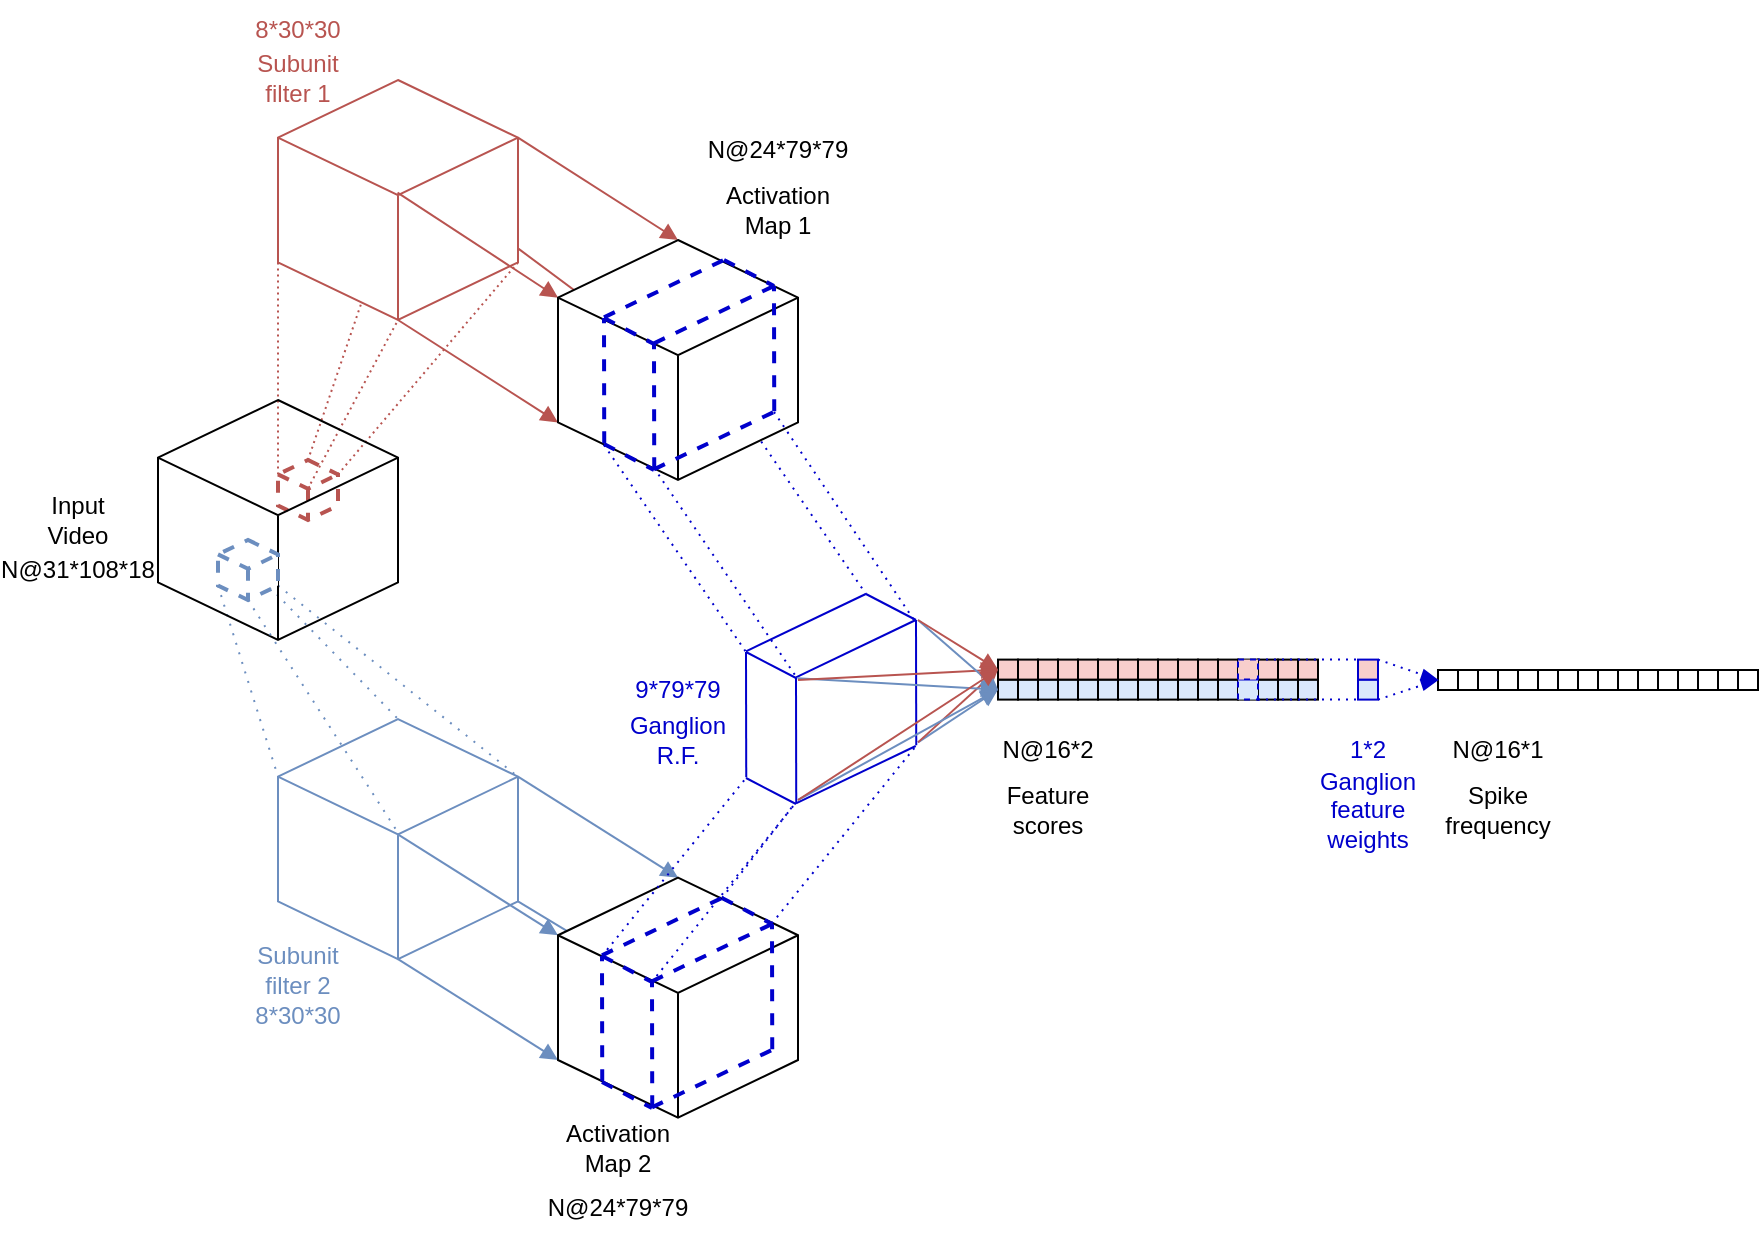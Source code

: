 <mxfile version="21.7.2" type="device">
  <diagram name="Page-1" id="P9_h08XneMgwSpBfJz6g">
    <mxGraphModel dx="1364" dy="749" grid="1" gridSize="10" guides="1" tooltips="1" connect="1" arrows="1" fold="1" page="1" pageScale="2" pageWidth="827" pageHeight="1169" math="0" shadow="0">
      <root>
        <mxCell id="0" />
        <mxCell id="1" parent="0" />
        <mxCell id="sGS4nasx2kBWRTP7ISPX-216" value="" style="endArrow=none;dashed=1;html=1;dashPattern=1 3;strokeWidth=1;rounded=0;endSize=7;strokeColor=#0000CC;" edge="1" parent="1">
          <mxGeometry width="50" height="50" relative="1" as="geometry">
            <mxPoint x="788" y="451" as="sourcePoint" />
            <mxPoint x="854" y="547" as="targetPoint" />
          </mxGeometry>
        </mxCell>
        <mxCell id="sGS4nasx2kBWRTP7ISPX-44" style="rounded=0;orthogonalLoop=1;jettySize=auto;html=1;entryX=0;entryY=0;entryDx=0;entryDy=28.809;entryPerimeter=0;endArrow=none;endFill=0;dashed=1;dashPattern=1 4;fillColor=#dae8fc;strokeColor=#6c8ebf;exitX=0;exitY=0;exitDx=0;exitDy=22.798;exitPerimeter=0;" edge="1" parent="1" source="llZTtqRXWTdCPuyKn7po-6" target="llZTtqRXWTdCPuyKn7po-7">
          <mxGeometry relative="1" as="geometry">
            <mxPoint x="510" y="620" as="sourcePoint" />
          </mxGeometry>
        </mxCell>
        <mxCell id="sGS4nasx2kBWRTP7ISPX-45" style="rounded=0;orthogonalLoop=1;jettySize=auto;html=1;entryX=0;entryY=0;entryDx=120;entryDy=28.809;entryPerimeter=0;exitX=0;exitY=0;exitDx=30.0;exitDy=22.798;exitPerimeter=0;endArrow=none;endFill=0;dashed=1;dashPattern=1 4;fillColor=#dae8fc;strokeColor=#6c8ebf;" edge="1" parent="1" source="llZTtqRXWTdCPuyKn7po-6" target="llZTtqRXWTdCPuyKn7po-7">
          <mxGeometry relative="1" as="geometry">
            <mxPoint x="555" y="540" as="sourcePoint" />
            <mxPoint x="680" y="606" as="targetPoint" />
          </mxGeometry>
        </mxCell>
        <mxCell id="sGS4nasx2kBWRTP7ISPX-46" style="rounded=0;orthogonalLoop=1;jettySize=auto;html=1;entryX=0.5;entryY=0;entryDx=0;entryDy=0;entryPerimeter=0;exitX=0.516;exitY=0.431;exitDx=0;exitDy=0;exitPerimeter=0;endArrow=none;endFill=0;dashed=1;dashPattern=1 4;fillColor=#dae8fc;strokeColor=#6c8ebf;" edge="1" parent="1" source="llZTtqRXWTdCPuyKn7po-6" target="llZTtqRXWTdCPuyKn7po-7">
          <mxGeometry relative="1" as="geometry">
            <mxPoint x="550" y="540" as="sourcePoint" />
            <mxPoint x="630" y="580" as="targetPoint" />
          </mxGeometry>
        </mxCell>
        <mxCell id="sGS4nasx2kBWRTP7ISPX-39" style="rounded=0;orthogonalLoop=1;jettySize=auto;html=1;entryX=0.501;entryY=0.477;entryDx=0;entryDy=0;entryPerimeter=0;exitX=0.5;exitY=0;exitDx=0;exitDy=0;exitPerimeter=0;strokeColor=#b85450;shadow=0;endArrow=none;endFill=0;strokeWidth=1;fillColor=#f8cecc;dashed=1;dashPattern=1 2;" edge="1" parent="1" source="llZTtqRXWTdCPuyKn7po-4" target="llZTtqRXWTdCPuyKn7po-5">
          <mxGeometry relative="1" as="geometry" />
        </mxCell>
        <mxCell id="llZTtqRXWTdCPuyKn7po-4" value="" style="html=1;whiteSpace=wrap;shape=isoCube2;backgroundOutline=1;isoAngle=15;fillColor=none;strokeColor=#b85450;dashed=1;strokeWidth=2;" parent="1" vertex="1">
          <mxGeometry x="560" y="480" width="30" height="30" as="geometry" />
        </mxCell>
        <mxCell id="sGS4nasx2kBWRTP7ISPX-41" style="rounded=0;orthogonalLoop=1;jettySize=auto;html=1;entryX=0;entryY=0;entryDx=120;entryDy=91.191;entryPerimeter=0;exitX=0;exitY=0;exitDx=30;exitDy=7.202;exitPerimeter=0;strokeColor=#b85450;shadow=0;endArrow=none;endFill=0;strokeWidth=1;fillColor=#f8cecc;dashed=1;dashPattern=1 2;" edge="1" parent="1" source="llZTtqRXWTdCPuyKn7po-4" target="llZTtqRXWTdCPuyKn7po-5">
          <mxGeometry relative="1" as="geometry">
            <mxPoint x="650" y="490" as="sourcePoint" />
            <mxPoint x="830" y="417" as="targetPoint" />
          </mxGeometry>
        </mxCell>
        <mxCell id="sGS4nasx2kBWRTP7ISPX-42" style="rounded=0;orthogonalLoop=1;jettySize=auto;html=1;strokeColor=#b85450;shadow=0;endArrow=none;endFill=0;strokeWidth=1;fillColor=#f8cecc;dashed=1;dashPattern=1 2;entryX=0;entryY=0;entryDx=0;entryDy=91.191;entryPerimeter=0;exitX=0;exitY=0;exitDx=0;exitDy=7.202;exitPerimeter=0;" edge="1" parent="1" source="llZTtqRXWTdCPuyKn7po-4" target="llZTtqRXWTdCPuyKn7po-5">
          <mxGeometry relative="1" as="geometry">
            <mxPoint x="635" y="510" as="sourcePoint" />
            <mxPoint x="640" y="360" as="targetPoint" />
          </mxGeometry>
        </mxCell>
        <mxCell id="sGS4nasx2kBWRTP7ISPX-43" style="rounded=0;orthogonalLoop=1;jettySize=auto;html=1;entryX=0.5;entryY=1;entryDx=0;entryDy=0;entryPerimeter=0;strokeColor=#b85450;shadow=0;endArrow=none;endFill=0;exitX=0.497;exitY=0.479;exitDx=0;exitDy=0;exitPerimeter=0;strokeWidth=1;fillColor=#f8cecc;dashed=1;dashPattern=1 2;" edge="1" parent="1" source="llZTtqRXWTdCPuyKn7po-4" target="llZTtqRXWTdCPuyKn7po-5">
          <mxGeometry relative="1" as="geometry">
            <mxPoint x="645" y="500" as="sourcePoint" />
            <mxPoint x="790" y="480" as="targetPoint" />
          </mxGeometry>
        </mxCell>
        <mxCell id="llZTtqRXWTdCPuyKn7po-5" value="" style="html=1;whiteSpace=wrap;shape=isoCube2;backgroundOutline=1;isoAngle=15;fillColor=default;strokeColor=#B85450;" parent="1" vertex="1">
          <mxGeometry x="560" y="290" width="120" height="120" as="geometry" />
        </mxCell>
        <mxCell id="llZTtqRXWTdCPuyKn7po-7" value="" style="html=1;whiteSpace=wrap;shape=isoCube2;backgroundOutline=1;isoAngle=15;fillColor=default;strokeColor=#6C8EBF;" parent="1" vertex="1">
          <mxGeometry x="560" y="609.52" width="120" height="120" as="geometry" />
        </mxCell>
        <mxCell id="sGS4nasx2kBWRTP7ISPX-48" style="rounded=0;orthogonalLoop=1;jettySize=auto;html=1;entryX=0;entryY=0;entryDx=0;entryDy=91.191;entryPerimeter=0;exitX=0.5;exitY=1;exitDx=0;exitDy=0;exitPerimeter=0;strokeColor=#b85450;shadow=0;endArrow=block;endFill=1;strokeWidth=1;fillColor=#f8cecc;" edge="1" parent="1" source="llZTtqRXWTdCPuyKn7po-5" target="llZTtqRXWTdCPuyKn7po-8">
          <mxGeometry relative="1" as="geometry">
            <mxPoint x="660" y="493" as="sourcePoint" />
            <mxPoint x="791" y="411" as="targetPoint" />
          </mxGeometry>
        </mxCell>
        <mxCell id="sGS4nasx2kBWRTP7ISPX-49" style="rounded=0;orthogonalLoop=1;jettySize=auto;html=1;entryX=0.499;entryY=0.53;entryDx=0;entryDy=0;entryPerimeter=0;exitX=0;exitY=0;exitDx=120;exitDy=91.191;exitPerimeter=0;strokeColor=#b85450;shadow=0;endArrow=block;endFill=1;strokeWidth=1;fillColor=#f8cecc;" edge="1" parent="1" target="llZTtqRXWTdCPuyKn7po-8">
          <mxGeometry relative="1" as="geometry">
            <mxPoint x="680.0" y="374.191" as="sourcePoint" />
            <mxPoint x="860" y="479" as="targetPoint" />
          </mxGeometry>
        </mxCell>
        <mxCell id="sGS4nasx2kBWRTP7ISPX-50" style="rounded=0;orthogonalLoop=1;jettySize=auto;html=1;entryX=0;entryY=0;entryDx=0;entryDy=28.809;entryPerimeter=0;exitX=0.498;exitY=0.469;exitDx=0;exitDy=0;exitPerimeter=0;strokeColor=#b85450;shadow=0;endArrow=block;endFill=1;strokeWidth=1;fillColor=#f8cecc;" edge="1" parent="1" source="llZTtqRXWTdCPuyKn7po-5" target="llZTtqRXWTdCPuyKn7po-8">
          <mxGeometry relative="1" as="geometry">
            <mxPoint x="790" y="450" as="sourcePoint" />
            <mxPoint x="860" y="486" as="targetPoint" />
          </mxGeometry>
        </mxCell>
        <mxCell id="sGS4nasx2kBWRTP7ISPX-51" style="rounded=0;orthogonalLoop=1;jettySize=auto;html=1;entryX=0.5;entryY=0;entryDx=0;entryDy=0;entryPerimeter=0;exitX=0;exitY=0;exitDx=120;exitDy=28.809;exitPerimeter=0;strokeColor=#b85450;shadow=0;endArrow=block;endFill=1;strokeWidth=1;fillColor=#f8cecc;" edge="1" parent="1" source="llZTtqRXWTdCPuyKn7po-5" target="llZTtqRXWTdCPuyKn7po-8">
          <mxGeometry relative="1" as="geometry">
            <mxPoint x="790" y="397" as="sourcePoint" />
            <mxPoint x="860" y="434" as="targetPoint" />
          </mxGeometry>
        </mxCell>
        <mxCell id="sGS4nasx2kBWRTP7ISPX-52" style="rounded=0;orthogonalLoop=1;jettySize=auto;html=1;entryX=0;entryY=0;entryDx=0;entryDy=91.191;entryPerimeter=0;exitX=0.5;exitY=1;exitDx=0;exitDy=0;exitPerimeter=0;strokeColor=#6c8ebf;shadow=0;endArrow=block;endFill=1;strokeWidth=1;fillColor=#dae8fc;" edge="1" parent="1" source="llZTtqRXWTdCPuyKn7po-7" target="llZTtqRXWTdCPuyKn7po-9">
          <mxGeometry relative="1" as="geometry">
            <mxPoint x="780" y="626" as="sourcePoint" />
            <mxPoint x="850" y="662" as="targetPoint" />
          </mxGeometry>
        </mxCell>
        <mxCell id="sGS4nasx2kBWRTP7ISPX-53" style="rounded=0;orthogonalLoop=1;jettySize=auto;html=1;exitX=0;exitY=0;exitDx=120;exitDy=91.191;exitPerimeter=0;strokeColor=#6c8ebf;shadow=0;endArrow=block;endFill=1;strokeWidth=1;fillColor=#dae8fc;entryX=0.513;entryY=0.51;entryDx=0;entryDy=0;entryPerimeter=0;" edge="1" parent="1" source="llZTtqRXWTdCPuyKn7po-7" target="llZTtqRXWTdCPuyKn7po-9">
          <mxGeometry relative="1" as="geometry">
            <mxPoint x="830" y="602" as="sourcePoint" />
            <mxPoint x="900" y="650" as="targetPoint" />
          </mxGeometry>
        </mxCell>
        <mxCell id="sGS4nasx2kBWRTP7ISPX-54" style="rounded=0;orthogonalLoop=1;jettySize=auto;html=1;entryX=0;entryY=0;entryDx=0;entryDy=28.809;entryPerimeter=0;exitX=0.503;exitY=0.483;exitDx=0;exitDy=0;exitPerimeter=0;strokeColor=#6c8ebf;shadow=0;endArrow=block;endFill=1;strokeWidth=1;fillColor=#dae8fc;" edge="1" parent="1" source="llZTtqRXWTdCPuyKn7po-7" target="llZTtqRXWTdCPuyKn7po-9">
          <mxGeometry relative="1" as="geometry">
            <mxPoint x="780" y="573" as="sourcePoint" />
            <mxPoint x="850" y="610" as="targetPoint" />
          </mxGeometry>
        </mxCell>
        <mxCell id="sGS4nasx2kBWRTP7ISPX-55" style="rounded=0;orthogonalLoop=1;jettySize=auto;html=1;entryX=0.5;entryY=0;entryDx=0;entryDy=0;entryPerimeter=0;exitX=0;exitY=0;exitDx=120;exitDy=28.809;exitPerimeter=0;strokeColor=#6c8ebf;shadow=0;endArrow=block;endFill=1;strokeWidth=1;fillColor=#dae8fc;" edge="1" parent="1" source="llZTtqRXWTdCPuyKn7po-7" target="llZTtqRXWTdCPuyKn7po-9">
          <mxGeometry relative="1" as="geometry">
            <mxPoint x="830" y="550" as="sourcePoint" />
            <mxPoint x="900" y="586" as="targetPoint" />
          </mxGeometry>
        </mxCell>
        <mxCell id="llZTtqRXWTdCPuyKn7po-9" value="" style="html=1;whiteSpace=wrap;shape=isoCube2;backgroundOutline=1;isoAngle=15;fillColor=default;" parent="1" vertex="1">
          <mxGeometry x="700" y="688.81" width="120" height="120" as="geometry" />
        </mxCell>
        <mxCell id="sGS4nasx2kBWRTP7ISPX-79" value="" style="whiteSpace=wrap;html=1;aspect=fixed;fillColor=#dae8fc;strokeColor=#000000;" vertex="1" parent="1">
          <mxGeometry x="920" y="589.8" width="10" height="10" as="geometry" />
        </mxCell>
        <mxCell id="sGS4nasx2kBWRTP7ISPX-80" value="" style="whiteSpace=wrap;html=1;aspect=fixed;fillColor=#dae8fc;strokeColor=#000000;" vertex="1" parent="1">
          <mxGeometry x="930" y="589.8" width="10" height="10" as="geometry" />
        </mxCell>
        <mxCell id="sGS4nasx2kBWRTP7ISPX-81" value="" style="whiteSpace=wrap;html=1;aspect=fixed;fillColor=#dae8fc;strokeColor=#000000;" vertex="1" parent="1">
          <mxGeometry x="940" y="589.8" width="10" height="10" as="geometry" />
        </mxCell>
        <mxCell id="sGS4nasx2kBWRTP7ISPX-82" value="" style="whiteSpace=wrap;html=1;aspect=fixed;fillColor=#dae8fc;strokeColor=#000000;" vertex="1" parent="1">
          <mxGeometry x="950" y="589.8" width="10" height="10" as="geometry" />
        </mxCell>
        <mxCell id="sGS4nasx2kBWRTP7ISPX-83" value="" style="whiteSpace=wrap;html=1;aspect=fixed;fillColor=#dae8fc;strokeColor=#000000;" vertex="1" parent="1">
          <mxGeometry x="960" y="589.8" width="10" height="10" as="geometry" />
        </mxCell>
        <mxCell id="sGS4nasx2kBWRTP7ISPX-84" value="" style="whiteSpace=wrap;html=1;aspect=fixed;fillColor=#dae8fc;strokeColor=#000000;" vertex="1" parent="1">
          <mxGeometry x="970" y="589.8" width="10" height="10" as="geometry" />
        </mxCell>
        <mxCell id="sGS4nasx2kBWRTP7ISPX-85" value="" style="whiteSpace=wrap;html=1;aspect=fixed;fillColor=#dae8fc;strokeColor=#000000;" vertex="1" parent="1">
          <mxGeometry x="980" y="589.8" width="10" height="10" as="geometry" />
        </mxCell>
        <mxCell id="sGS4nasx2kBWRTP7ISPX-86" value="" style="whiteSpace=wrap;html=1;aspect=fixed;fillColor=#dae8fc;strokeColor=#000000;" vertex="1" parent="1">
          <mxGeometry x="990" y="589.8" width="10" height="10" as="geometry" />
        </mxCell>
        <mxCell id="sGS4nasx2kBWRTP7ISPX-87" value="" style="whiteSpace=wrap;html=1;aspect=fixed;fillColor=#dae8fc;strokeColor=#000000;" vertex="1" parent="1">
          <mxGeometry x="1000" y="589.8" width="10" height="10" as="geometry" />
        </mxCell>
        <mxCell id="sGS4nasx2kBWRTP7ISPX-88" value="" style="whiteSpace=wrap;html=1;aspect=fixed;fillColor=#dae8fc;strokeColor=#000000;" vertex="1" parent="1">
          <mxGeometry x="1010" y="589.8" width="10" height="10" as="geometry" />
        </mxCell>
        <mxCell id="sGS4nasx2kBWRTP7ISPX-89" value="" style="whiteSpace=wrap;html=1;aspect=fixed;fillColor=#dae8fc;strokeColor=#000000;" vertex="1" parent="1">
          <mxGeometry x="1020" y="589.8" width="10" height="10" as="geometry" />
        </mxCell>
        <mxCell id="sGS4nasx2kBWRTP7ISPX-90" value="" style="whiteSpace=wrap;html=1;aspect=fixed;fillColor=#dae8fc;strokeColor=#000000;" vertex="1" parent="1">
          <mxGeometry x="1030" y="589.8" width="10" height="10" as="geometry" />
        </mxCell>
        <mxCell id="sGS4nasx2kBWRTP7ISPX-91" value="" style="whiteSpace=wrap;html=1;aspect=fixed;fillColor=#dae8fc;strokeColor=#000000;" vertex="1" parent="1">
          <mxGeometry x="1040" y="589.8" width="10" height="10" as="geometry" />
        </mxCell>
        <mxCell id="sGS4nasx2kBWRTP7ISPX-92" value="" style="whiteSpace=wrap;html=1;aspect=fixed;fillColor=#dae8fc;strokeColor=#000000;" vertex="1" parent="1">
          <mxGeometry x="1050" y="589.8" width="10" height="10" as="geometry" />
        </mxCell>
        <mxCell id="sGS4nasx2kBWRTP7ISPX-93" value="" style="whiteSpace=wrap;html=1;aspect=fixed;fillColor=#dae8fc;strokeColor=#000000;" vertex="1" parent="1">
          <mxGeometry x="1060" y="589.8" width="10" height="10" as="geometry" />
        </mxCell>
        <mxCell id="sGS4nasx2kBWRTP7ISPX-94" value="" style="whiteSpace=wrap;html=1;aspect=fixed;fillColor=#dae8fc;strokeColor=#000000;" vertex="1" parent="1">
          <mxGeometry x="1070" y="589.8" width="10" height="10" as="geometry" />
        </mxCell>
        <mxCell id="sGS4nasx2kBWRTP7ISPX-95" value="" style="whiteSpace=wrap;html=1;aspect=fixed;fillColor=#f8cecc;strokeColor=#000000;" vertex="1" parent="1">
          <mxGeometry x="920" y="579.8" width="10" height="10" as="geometry" />
        </mxCell>
        <mxCell id="sGS4nasx2kBWRTP7ISPX-96" value="" style="whiteSpace=wrap;html=1;aspect=fixed;fillColor=#f8cecc;strokeColor=#000000;" vertex="1" parent="1">
          <mxGeometry x="930" y="579.8" width="10" height="10" as="geometry" />
        </mxCell>
        <mxCell id="sGS4nasx2kBWRTP7ISPX-97" value="" style="whiteSpace=wrap;html=1;aspect=fixed;fillColor=#f8cecc;strokeColor=#000000;" vertex="1" parent="1">
          <mxGeometry x="940" y="579.8" width="10" height="10" as="geometry" />
        </mxCell>
        <mxCell id="sGS4nasx2kBWRTP7ISPX-98" value="" style="whiteSpace=wrap;html=1;aspect=fixed;fillColor=#f8cecc;strokeColor=#000000;" vertex="1" parent="1">
          <mxGeometry x="950" y="579.8" width="10" height="10" as="geometry" />
        </mxCell>
        <mxCell id="sGS4nasx2kBWRTP7ISPX-99" value="" style="whiteSpace=wrap;html=1;aspect=fixed;fillColor=#f8cecc;strokeColor=#000000;" vertex="1" parent="1">
          <mxGeometry x="960" y="579.8" width="10" height="10" as="geometry" />
        </mxCell>
        <mxCell id="sGS4nasx2kBWRTP7ISPX-100" value="" style="whiteSpace=wrap;html=1;aspect=fixed;fillColor=#f8cecc;strokeColor=#000000;" vertex="1" parent="1">
          <mxGeometry x="970" y="579.8" width="10" height="10" as="geometry" />
        </mxCell>
        <mxCell id="sGS4nasx2kBWRTP7ISPX-101" value="" style="whiteSpace=wrap;html=1;aspect=fixed;fillColor=#f8cecc;strokeColor=#000000;" vertex="1" parent="1">
          <mxGeometry x="980" y="579.8" width="10" height="10" as="geometry" />
        </mxCell>
        <mxCell id="sGS4nasx2kBWRTP7ISPX-102" value="" style="whiteSpace=wrap;html=1;aspect=fixed;fillColor=#f8cecc;strokeColor=#000000;" vertex="1" parent="1">
          <mxGeometry x="990" y="579.8" width="10" height="10" as="geometry" />
        </mxCell>
        <mxCell id="sGS4nasx2kBWRTP7ISPX-103" value="" style="whiteSpace=wrap;html=1;aspect=fixed;fillColor=#f8cecc;strokeColor=#000000;" vertex="1" parent="1">
          <mxGeometry x="1000" y="579.8" width="10" height="10" as="geometry" />
        </mxCell>
        <mxCell id="sGS4nasx2kBWRTP7ISPX-104" value="" style="whiteSpace=wrap;html=1;aspect=fixed;fillColor=#f8cecc;strokeColor=#000000;" vertex="1" parent="1">
          <mxGeometry x="1010" y="579.8" width="10" height="10" as="geometry" />
        </mxCell>
        <mxCell id="sGS4nasx2kBWRTP7ISPX-105" value="" style="whiteSpace=wrap;html=1;aspect=fixed;fillColor=#f8cecc;strokeColor=#000000;" vertex="1" parent="1">
          <mxGeometry x="1020" y="579.8" width="10" height="10" as="geometry" />
        </mxCell>
        <mxCell id="sGS4nasx2kBWRTP7ISPX-106" value="" style="whiteSpace=wrap;html=1;aspect=fixed;fillColor=#f8cecc;strokeColor=#000000;" vertex="1" parent="1">
          <mxGeometry x="1030" y="579.8" width="10" height="10" as="geometry" />
        </mxCell>
        <mxCell id="sGS4nasx2kBWRTP7ISPX-107" value="" style="whiteSpace=wrap;html=1;aspect=fixed;fillColor=#f8cecc;strokeColor=#000000;" vertex="1" parent="1">
          <mxGeometry x="1040" y="579.8" width="10" height="10" as="geometry" />
        </mxCell>
        <mxCell id="sGS4nasx2kBWRTP7ISPX-108" value="" style="whiteSpace=wrap;html=1;aspect=fixed;fillColor=#f8cecc;strokeColor=#000000;" vertex="1" parent="1">
          <mxGeometry x="1050" y="579.8" width="10" height="10" as="geometry" />
        </mxCell>
        <mxCell id="sGS4nasx2kBWRTP7ISPX-109" value="" style="whiteSpace=wrap;html=1;aspect=fixed;fillColor=#f8cecc;strokeColor=#000000;" vertex="1" parent="1">
          <mxGeometry x="1060" y="579.8" width="10" height="10" as="geometry" />
        </mxCell>
        <mxCell id="sGS4nasx2kBWRTP7ISPX-110" value="" style="whiteSpace=wrap;html=1;aspect=fixed;fillColor=#f8cecc;strokeColor=#000000;" vertex="1" parent="1">
          <mxGeometry x="1070" y="579.8" width="10" height="10" as="geometry" />
        </mxCell>
        <mxCell id="sGS4nasx2kBWRTP7ISPX-136" style="edgeStyle=orthogonalEdgeStyle;rounded=0;orthogonalLoop=1;jettySize=auto;html=1;exitX=0.5;exitY=0;exitDx=0;exitDy=0;entryX=0.5;entryY=1;entryDx=0;entryDy=0;fillColor=#dae8fc;strokeColor=#0000CC;" edge="1" parent="1" source="sGS4nasx2kBWRTP7ISPX-111" target="sGS4nasx2kBWRTP7ISPX-112">
          <mxGeometry relative="1" as="geometry" />
        </mxCell>
        <mxCell id="sGS4nasx2kBWRTP7ISPX-111" value="" style="whiteSpace=wrap;html=1;aspect=fixed;fillColor=#dae8fc;strokeColor=#0000CC;" vertex="1" parent="1">
          <mxGeometry x="1100" y="589.8" width="10" height="10" as="geometry" />
        </mxCell>
        <mxCell id="sGS4nasx2kBWRTP7ISPX-112" value="" style="whiteSpace=wrap;html=1;aspect=fixed;fillColor=#f8cecc;strokeColor=#0000CC;" vertex="1" parent="1">
          <mxGeometry x="1100" y="579.8" width="10" height="10" as="geometry" />
        </mxCell>
        <mxCell id="sGS4nasx2kBWRTP7ISPX-113" value="" style="whiteSpace=wrap;html=1;aspect=fixed;fillColor=#dae8fc;strokeColor=#0000CC;dashed=1;" vertex="1" parent="1">
          <mxGeometry x="1040" y="589.8" width="10" height="10" as="geometry" />
        </mxCell>
        <mxCell id="sGS4nasx2kBWRTP7ISPX-114" value="" style="whiteSpace=wrap;html=1;aspect=fixed;fillColor=#f8cecc;strokeColor=#0000CC;dashed=1;" vertex="1" parent="1">
          <mxGeometry x="1040" y="579.8" width="10" height="10" as="geometry" />
        </mxCell>
        <mxCell id="sGS4nasx2kBWRTP7ISPX-115" value="" style="endArrow=none;dashed=1;html=1;dashPattern=1 3;strokeWidth=1;rounded=0;entryX=0;entryY=1;entryDx=0;entryDy=0;fillColor=#fff2cc;strokeColor=#0000CC;exitX=1;exitY=1;exitDx=0;exitDy=0;" edge="1" parent="1" source="sGS4nasx2kBWRTP7ISPX-113" target="sGS4nasx2kBWRTP7ISPX-111">
          <mxGeometry width="50" height="50" relative="1" as="geometry">
            <mxPoint x="1050" y="620" as="sourcePoint" />
            <mxPoint x="1050" y="579.8" as="targetPoint" />
          </mxGeometry>
        </mxCell>
        <mxCell id="sGS4nasx2kBWRTP7ISPX-116" value="" style="endArrow=none;dashed=1;html=1;dashPattern=1 3;strokeWidth=1;rounded=0;exitX=0;exitY=0;exitDx=0;exitDy=0;entryX=0;entryY=0;entryDx=0;entryDy=0;fillColor=#fff2cc;strokeColor=#0000CC;" edge="1" parent="1" source="sGS4nasx2kBWRTP7ISPX-108" target="sGS4nasx2kBWRTP7ISPX-112">
          <mxGeometry width="50" height="50" relative="1" as="geometry">
            <mxPoint x="1060" y="609.8" as="sourcePoint" />
            <mxPoint x="1130" y="609.8" as="targetPoint" />
          </mxGeometry>
        </mxCell>
        <mxCell id="sGS4nasx2kBWRTP7ISPX-117" value="" style="whiteSpace=wrap;html=1;aspect=fixed;" vertex="1" parent="1">
          <mxGeometry x="1140" y="585" width="10" height="10" as="geometry" />
        </mxCell>
        <mxCell id="sGS4nasx2kBWRTP7ISPX-118" value="" style="whiteSpace=wrap;html=1;aspect=fixed;" vertex="1" parent="1">
          <mxGeometry x="1150" y="585" width="10" height="10" as="geometry" />
        </mxCell>
        <mxCell id="sGS4nasx2kBWRTP7ISPX-119" value="" style="whiteSpace=wrap;html=1;aspect=fixed;" vertex="1" parent="1">
          <mxGeometry x="1160" y="585" width="10" height="10" as="geometry" />
        </mxCell>
        <mxCell id="sGS4nasx2kBWRTP7ISPX-120" value="" style="whiteSpace=wrap;html=1;aspect=fixed;" vertex="1" parent="1">
          <mxGeometry x="1170" y="585" width="10" height="10" as="geometry" />
        </mxCell>
        <mxCell id="sGS4nasx2kBWRTP7ISPX-121" value="" style="whiteSpace=wrap;html=1;aspect=fixed;" vertex="1" parent="1">
          <mxGeometry x="1180" y="585" width="10" height="10" as="geometry" />
        </mxCell>
        <mxCell id="sGS4nasx2kBWRTP7ISPX-122" value="" style="whiteSpace=wrap;html=1;aspect=fixed;" vertex="1" parent="1">
          <mxGeometry x="1190" y="585" width="10" height="10" as="geometry" />
        </mxCell>
        <mxCell id="sGS4nasx2kBWRTP7ISPX-123" value="" style="whiteSpace=wrap;html=1;aspect=fixed;" vertex="1" parent="1">
          <mxGeometry x="1200" y="585" width="10" height="10" as="geometry" />
        </mxCell>
        <mxCell id="sGS4nasx2kBWRTP7ISPX-124" value="" style="whiteSpace=wrap;html=1;aspect=fixed;" vertex="1" parent="1">
          <mxGeometry x="1210" y="585" width="10" height="10" as="geometry" />
        </mxCell>
        <mxCell id="sGS4nasx2kBWRTP7ISPX-125" value="" style="whiteSpace=wrap;html=1;aspect=fixed;" vertex="1" parent="1">
          <mxGeometry x="1220" y="585" width="10" height="10" as="geometry" />
        </mxCell>
        <mxCell id="sGS4nasx2kBWRTP7ISPX-126" value="" style="whiteSpace=wrap;html=1;aspect=fixed;" vertex="1" parent="1">
          <mxGeometry x="1230" y="585" width="10" height="10" as="geometry" />
        </mxCell>
        <mxCell id="sGS4nasx2kBWRTP7ISPX-127" value="" style="whiteSpace=wrap;html=1;aspect=fixed;" vertex="1" parent="1">
          <mxGeometry x="1240" y="585" width="10" height="10" as="geometry" />
        </mxCell>
        <mxCell id="sGS4nasx2kBWRTP7ISPX-128" value="" style="whiteSpace=wrap;html=1;aspect=fixed;" vertex="1" parent="1">
          <mxGeometry x="1250" y="585" width="10" height="10" as="geometry" />
        </mxCell>
        <mxCell id="sGS4nasx2kBWRTP7ISPX-129" value="" style="whiteSpace=wrap;html=1;aspect=fixed;" vertex="1" parent="1">
          <mxGeometry x="1260" y="585" width="10" height="10" as="geometry" />
        </mxCell>
        <mxCell id="sGS4nasx2kBWRTP7ISPX-130" value="" style="whiteSpace=wrap;html=1;aspect=fixed;" vertex="1" parent="1">
          <mxGeometry x="1270" y="585" width="10" height="10" as="geometry" />
        </mxCell>
        <mxCell id="sGS4nasx2kBWRTP7ISPX-131" value="" style="whiteSpace=wrap;html=1;aspect=fixed;" vertex="1" parent="1">
          <mxGeometry x="1280" y="585" width="10" height="10" as="geometry" />
        </mxCell>
        <mxCell id="sGS4nasx2kBWRTP7ISPX-132" value="" style="whiteSpace=wrap;html=1;aspect=fixed;" vertex="1" parent="1">
          <mxGeometry x="1290" y="585" width="10" height="10" as="geometry" />
        </mxCell>
        <mxCell id="sGS4nasx2kBWRTP7ISPX-134" value="" style="endArrow=blockThin;dashed=1;html=1;dashPattern=1 3;strokeWidth=1;rounded=0;exitX=1;exitY=0;exitDx=0;exitDy=0;entryX=0;entryY=0.5;entryDx=0;entryDy=0;fillColor=#fff2cc;strokeColor=#0000CC;endFill=1;" edge="1" parent="1" source="sGS4nasx2kBWRTP7ISPX-112" target="sGS4nasx2kBWRTP7ISPX-117">
          <mxGeometry width="50" height="50" relative="1" as="geometry">
            <mxPoint x="1050" y="589.8" as="sourcePoint" />
            <mxPoint x="1120" y="589.8" as="targetPoint" />
          </mxGeometry>
        </mxCell>
        <mxCell id="sGS4nasx2kBWRTP7ISPX-135" value="" style="endArrow=blockThin;dashed=1;html=1;dashPattern=1 3;strokeWidth=1;rounded=0;exitX=1;exitY=1;exitDx=0;exitDy=0;entryX=0;entryY=0.5;entryDx=0;entryDy=0;fillColor=#fff2cc;strokeColor=#0000CC;endFill=1;" edge="1" parent="1" source="sGS4nasx2kBWRTP7ISPX-111" target="sGS4nasx2kBWRTP7ISPX-117">
          <mxGeometry width="50" height="50" relative="1" as="geometry">
            <mxPoint x="1130" y="589.8" as="sourcePoint" />
            <mxPoint x="1160" y="604.8" as="targetPoint" />
          </mxGeometry>
        </mxCell>
        <mxCell id="llZTtqRXWTdCPuyKn7po-3" value="" style="html=1;whiteSpace=wrap;shape=isoCube2;backgroundOutline=1;isoAngle=15;fillColor=none;" parent="1" vertex="1">
          <mxGeometry x="500" y="450" width="120" height="120" as="geometry" />
        </mxCell>
        <mxCell id="sGS4nasx2kBWRTP7ISPX-47" style="rounded=0;orthogonalLoop=1;jettySize=auto;html=1;entryX=0.503;entryY=0.478;entryDx=0;entryDy=0;entryPerimeter=0;exitX=0.5;exitY=1;exitDx=0;exitDy=0;exitPerimeter=0;endArrow=none;endFill=0;dashed=1;dashPattern=1 4;fillColor=#dae8fc;strokeColor=#6c8ebf;" edge="1" parent="1" source="llZTtqRXWTdCPuyKn7po-6" target="llZTtqRXWTdCPuyKn7po-7">
          <mxGeometry relative="1" as="geometry">
            <mxPoint x="570" y="517" as="sourcePoint" />
            <mxPoint x="730" y="530" as="targetPoint" />
          </mxGeometry>
        </mxCell>
        <mxCell id="llZTtqRXWTdCPuyKn7po-6" value="" style="html=1;whiteSpace=wrap;shape=isoCube2;backgroundOutline=1;isoAngle=15;fillColor=default;strokeColor=#6c8ebf;dashed=1;strokeWidth=2;" parent="1" vertex="1">
          <mxGeometry x="530" y="520" width="30" height="30" as="geometry" />
        </mxCell>
        <mxCell id="sGS4nasx2kBWRTP7ISPX-72" style="rounded=0;orthogonalLoop=1;jettySize=auto;html=1;entryX=0;entryY=0.5;entryDx=0;entryDy=0;exitX=0;exitY=0;exitDx=120;exitDy=91.191;exitPerimeter=0;strokeColor=#6c8ebf;shadow=0;endArrow=block;endFill=1;strokeWidth=1;fillColor=#dae8fc;" edge="1" parent="1" target="sGS4nasx2kBWRTP7ISPX-79">
          <mxGeometry relative="1" as="geometry">
            <mxPoint x="880" y="621.191" as="sourcePoint" />
            <mxPoint x="1140" y="595" as="targetPoint" />
          </mxGeometry>
        </mxCell>
        <mxCell id="sGS4nasx2kBWRTP7ISPX-78" style="rounded=0;orthogonalLoop=1;jettySize=auto;html=1;entryX=0;entryY=0.5;entryDx=0;entryDy=0;exitX=0;exitY=0;exitDx=120;exitDy=91.191;exitPerimeter=0;strokeColor=#b85450;shadow=0;endArrow=block;endFill=1;strokeWidth=1;fillColor=#f8cecc;" edge="1" parent="1" target="sGS4nasx2kBWRTP7ISPX-95">
          <mxGeometry relative="1" as="geometry">
            <mxPoint x="880" y="621.191" as="sourcePoint" />
            <mxPoint x="1140" y="585" as="targetPoint" />
          </mxGeometry>
        </mxCell>
        <mxCell id="sGS4nasx2kBWRTP7ISPX-137" value="&lt;div&gt;Input&lt;/div&gt;&lt;div&gt;Video&lt;br&gt;&lt;/div&gt;" style="text;html=1;strokeColor=none;fillColor=none;align=center;verticalAlign=middle;whiteSpace=wrap;rounded=0;" vertex="1" parent="1">
          <mxGeometry x="430" y="495" width="60" height="30" as="geometry" />
        </mxCell>
        <mxCell id="sGS4nasx2kBWRTP7ISPX-138" value="&lt;font color=&quot;#b85450&quot;&gt;Subunit filter 1&lt;/font&gt;" style="text;html=1;strokeColor=none;fillColor=none;align=center;verticalAlign=middle;whiteSpace=wrap;rounded=0;" vertex="1" parent="1">
          <mxGeometry x="540" y="274" width="60" height="30" as="geometry" />
        </mxCell>
        <mxCell id="sGS4nasx2kBWRTP7ISPX-139" value="&lt;font color=&quot;#6c8ebf&quot;&gt;Subunit filter 2&lt;br&gt;&lt;/font&gt;" style="text;html=1;strokeColor=none;fillColor=none;align=center;verticalAlign=middle;whiteSpace=wrap;rounded=0;" vertex="1" parent="1">
          <mxGeometry x="540" y="720" width="60" height="30" as="geometry" />
        </mxCell>
        <mxCell id="sGS4nasx2kBWRTP7ISPX-140" value="&lt;div&gt;Activation&lt;/div&gt;&lt;div&gt;Map 1&lt;br&gt;&lt;/div&gt;" style="text;html=1;strokeColor=none;fillColor=none;align=center;verticalAlign=middle;whiteSpace=wrap;rounded=0;" vertex="1" parent="1">
          <mxGeometry x="780" y="340" width="60" height="30" as="geometry" />
        </mxCell>
        <mxCell id="sGS4nasx2kBWRTP7ISPX-141" value="&lt;div&gt;Activation&lt;/div&gt;&lt;div&gt;Map 2&lt;br&gt;&lt;/div&gt;" style="text;html=1;strokeColor=none;fillColor=none;align=center;verticalAlign=middle;whiteSpace=wrap;rounded=0;" vertex="1" parent="1">
          <mxGeometry x="700" y="808.81" width="60" height="30" as="geometry" />
        </mxCell>
        <mxCell id="sGS4nasx2kBWRTP7ISPX-142" value="&lt;div&gt;&lt;font&gt;Ganglion &lt;br&gt;&lt;/font&gt;&lt;/div&gt;&lt;div&gt;&lt;font&gt;R.F.&lt;br&gt;&lt;/font&gt;&lt;/div&gt;" style="text;html=1;strokeColor=none;fillColor=none;align=center;verticalAlign=middle;whiteSpace=wrap;rounded=0;fontColor=#0000CC;" vertex="1" parent="1">
          <mxGeometry x="730" y="604.8" width="60" height="30" as="geometry" />
        </mxCell>
        <mxCell id="sGS4nasx2kBWRTP7ISPX-143" value="&lt;div&gt;&lt;font&gt;Ganglion &lt;br&gt;&lt;/font&gt;&lt;/div&gt;&lt;div&gt;&lt;font&gt;feature weights&lt;br&gt;&lt;/font&gt;&lt;/div&gt;" style="text;html=1;strokeColor=none;fillColor=none;align=center;verticalAlign=middle;whiteSpace=wrap;rounded=0;fontColor=#0000CC;" vertex="1" parent="1">
          <mxGeometry x="1075" y="639.52" width="60" height="30" as="geometry" />
        </mxCell>
        <mxCell id="sGS4nasx2kBWRTP7ISPX-144" value="Spike frequency" style="text;html=1;strokeColor=none;fillColor=none;align=center;verticalAlign=middle;whiteSpace=wrap;rounded=0;" vertex="1" parent="1">
          <mxGeometry x="1140" y="639.52" width="60" height="30" as="geometry" />
        </mxCell>
        <mxCell id="sGS4nasx2kBWRTP7ISPX-145" value="&lt;div&gt;Feature&lt;/div&gt;&lt;div&gt;scores&lt;br&gt;&lt;/div&gt;" style="text;html=1;strokeColor=none;fillColor=none;align=center;verticalAlign=middle;whiteSpace=wrap;rounded=0;" vertex="1" parent="1">
          <mxGeometry x="910" y="639.52" width="70" height="30" as="geometry" />
        </mxCell>
        <mxCell id="sGS4nasx2kBWRTP7ISPX-146" value="N@31*108*18" style="text;html=1;strokeColor=none;fillColor=none;align=center;verticalAlign=middle;whiteSpace=wrap;rounded=0;" vertex="1" parent="1">
          <mxGeometry x="430" y="520" width="60" height="30" as="geometry" />
        </mxCell>
        <mxCell id="sGS4nasx2kBWRTP7ISPX-147" value="&lt;font color=&quot;#b85450&quot;&gt;8*30*30&lt;/font&gt;" style="text;html=1;strokeColor=none;fillColor=none;align=center;verticalAlign=middle;whiteSpace=wrap;rounded=0;" vertex="1" parent="1">
          <mxGeometry x="540" y="250" width="60" height="30" as="geometry" />
        </mxCell>
        <mxCell id="sGS4nasx2kBWRTP7ISPX-148" value="N@24*79*79" style="text;html=1;strokeColor=none;fillColor=none;align=center;verticalAlign=middle;whiteSpace=wrap;rounded=0;" vertex="1" parent="1">
          <mxGeometry x="780" y="310" width="60" height="30" as="geometry" />
        </mxCell>
        <mxCell id="sGS4nasx2kBWRTP7ISPX-149" value="N@24*79*79" style="text;html=1;strokeColor=none;fillColor=none;align=center;verticalAlign=middle;whiteSpace=wrap;rounded=0;" vertex="1" parent="1">
          <mxGeometry x="700" y="838.81" width="60" height="30" as="geometry" />
        </mxCell>
        <mxCell id="sGS4nasx2kBWRTP7ISPX-150" value="&lt;font&gt;9*79*79&lt;/font&gt;" style="text;html=1;strokeColor=none;fillColor=none;align=center;verticalAlign=middle;whiteSpace=wrap;rounded=0;fontColor=#0000CC;" vertex="1" parent="1">
          <mxGeometry x="730" y="579.8" width="60" height="30" as="geometry" />
        </mxCell>
        <mxCell id="sGS4nasx2kBWRTP7ISPX-151" value="N@16*2" style="text;html=1;strokeColor=none;fillColor=none;align=center;verticalAlign=middle;whiteSpace=wrap;rounded=0;" vertex="1" parent="1">
          <mxGeometry x="915" y="609.52" width="60" height="30" as="geometry" />
        </mxCell>
        <mxCell id="sGS4nasx2kBWRTP7ISPX-152" value="N@16*1" style="text;html=1;strokeColor=none;fillColor=none;align=center;verticalAlign=middle;whiteSpace=wrap;rounded=0;" vertex="1" parent="1">
          <mxGeometry x="1140" y="609.52" width="60" height="30" as="geometry" />
        </mxCell>
        <mxCell id="sGS4nasx2kBWRTP7ISPX-153" value="&lt;font&gt;1*2&lt;/font&gt;" style="text;html=1;strokeColor=none;fillColor=none;align=center;verticalAlign=middle;whiteSpace=wrap;rounded=0;fontColor=#0000CC;" vertex="1" parent="1">
          <mxGeometry x="1075" y="609.52" width="60" height="30" as="geometry" />
        </mxCell>
        <mxCell id="sGS4nasx2kBWRTP7ISPX-154" value="&lt;div&gt;&lt;font color=&quot;#6c8ebf&quot;&gt;8*30*30&lt;/font&gt;&lt;/div&gt;&lt;div&gt;&lt;font color=&quot;#6c8ebf&quot;&gt;&lt;br&gt;&lt;/font&gt;&lt;/div&gt;" style="text;html=1;strokeColor=none;fillColor=none;align=center;verticalAlign=middle;whiteSpace=wrap;rounded=0;" vertex="1" parent="1">
          <mxGeometry x="540" y="750" width="60" height="30" as="geometry" />
        </mxCell>
        <mxCell id="sGS4nasx2kBWRTP7ISPX-185" value="" style="group" vertex="1" connectable="0" parent="1">
          <mxGeometry x="722" y="698.999" width="85.12" height="105.001" as="geometry" />
        </mxCell>
        <mxCell id="sGS4nasx2kBWRTP7ISPX-186" value="" style="endArrow=none;html=1;strokeWidth=2;rounded=0;exitX=0.501;exitY=0.479;exitDx=0;exitDy=0;exitPerimeter=0;entryX=0;entryY=0;entryDx=120;entryDy=28.809;entryPerimeter=0;strokeColor=#0000CC;dashed=1;" edge="1" parent="sGS4nasx2kBWRTP7ISPX-185">
          <mxGeometry width="50" height="50" relative="1" as="geometry">
            <mxPoint x="25" y="41.671" as="sourcePoint" />
            <mxPoint x="84.88" y="13" as="targetPoint" />
          </mxGeometry>
        </mxCell>
        <mxCell id="sGS4nasx2kBWRTP7ISPX-187" value="" style="endArrow=none;html=1;rounded=0;exitX=0.5;exitY=1;exitDx=0;exitDy=0;exitPerimeter=0;entryX=0.499;entryY=0.478;entryDx=0;entryDy=0;entryPerimeter=0;strokeColor=#0000CC;dashed=1;strokeWidth=2;" edge="1" parent="sGS4nasx2kBWRTP7ISPX-185">
          <mxGeometry width="50" height="50" relative="1" as="geometry">
            <mxPoint x="25.12" y="104.641" as="sourcePoint" />
            <mxPoint x="25" y="42.001" as="targetPoint" />
          </mxGeometry>
        </mxCell>
        <mxCell id="sGS4nasx2kBWRTP7ISPX-188" value="" style="endArrow=none;html=1;strokeWidth=2;rounded=0;exitX=0.501;exitY=0.479;exitDx=0;exitDy=0;exitPerimeter=0;entryX=0;entryY=0;entryDx=120;entryDy=28.809;entryPerimeter=0;strokeColor=#0000CC;dashed=1;" edge="1" parent="sGS4nasx2kBWRTP7ISPX-185">
          <mxGeometry width="50" height="50" relative="1" as="geometry">
            <mxPoint y="28.671" as="sourcePoint" />
            <mxPoint x="59.88" as="targetPoint" />
          </mxGeometry>
        </mxCell>
        <mxCell id="sGS4nasx2kBWRTP7ISPX-189" value="" style="endArrow=none;html=1;rounded=0;exitX=0.5;exitY=1;exitDx=0;exitDy=0;exitPerimeter=0;entryX=0.499;entryY=0.478;entryDx=0;entryDy=0;entryPerimeter=0;strokeColor=#0000CC;dashed=1;strokeWidth=2;" edge="1" parent="sGS4nasx2kBWRTP7ISPX-185">
          <mxGeometry width="50" height="50" relative="1" as="geometry">
            <mxPoint x="0.12" y="91.641" as="sourcePoint" />
            <mxPoint y="29.001" as="targetPoint" />
          </mxGeometry>
        </mxCell>
        <mxCell id="sGS4nasx2kBWRTP7ISPX-190" value="" style="endArrow=none;html=1;strokeWidth=2;rounded=0;exitX=0.501;exitY=0.479;exitDx=0;exitDy=0;exitPerimeter=0;entryX=0;entryY=0;entryDx=120;entryDy=28.809;entryPerimeter=0;strokeColor=#0000CC;dashed=1;" edge="1" parent="sGS4nasx2kBWRTP7ISPX-185">
          <mxGeometry width="50" height="50" relative="1" as="geometry">
            <mxPoint x="25" y="104.671" as="sourcePoint" />
            <mxPoint x="84.88" y="76" as="targetPoint" />
          </mxGeometry>
        </mxCell>
        <mxCell id="sGS4nasx2kBWRTP7ISPX-191" value="" style="endArrow=none;html=1;rounded=0;exitX=0.5;exitY=1;exitDx=0;exitDy=0;exitPerimeter=0;entryX=0.499;entryY=0.478;entryDx=0;entryDy=0;entryPerimeter=0;strokeColor=#0000CC;dashed=1;strokeWidth=2;" edge="1" parent="sGS4nasx2kBWRTP7ISPX-185">
          <mxGeometry width="50" height="50" relative="1" as="geometry">
            <mxPoint x="85.12" y="75.641" as="sourcePoint" />
            <mxPoint x="85" y="13.001" as="targetPoint" />
          </mxGeometry>
        </mxCell>
        <mxCell id="sGS4nasx2kBWRTP7ISPX-192" value="" style="endArrow=none;html=1;rounded=0;strokeColor=#0000CC;dashed=1;strokeWidth=2;" edge="1" parent="sGS4nasx2kBWRTP7ISPX-185">
          <mxGeometry width="50" height="50" relative="1" as="geometry">
            <mxPoint y="29.001" as="sourcePoint" />
            <mxPoint x="25" y="42.001" as="targetPoint" />
          </mxGeometry>
        </mxCell>
        <mxCell id="sGS4nasx2kBWRTP7ISPX-193" value="" style="endArrow=none;html=1;rounded=0;strokeColor=#0000CC;dashed=1;strokeWidth=2;" edge="1" parent="sGS4nasx2kBWRTP7ISPX-185">
          <mxGeometry width="50" height="50" relative="1" as="geometry">
            <mxPoint y="92.001" as="sourcePoint" />
            <mxPoint x="25" y="105.001" as="targetPoint" />
          </mxGeometry>
        </mxCell>
        <mxCell id="sGS4nasx2kBWRTP7ISPX-194" value="" style="endArrow=none;html=1;rounded=0;strokeColor=#0000CC;dashed=1;strokeWidth=2;" edge="1" parent="sGS4nasx2kBWRTP7ISPX-185">
          <mxGeometry width="50" height="50" relative="1" as="geometry">
            <mxPoint x="60" y="0.001" as="sourcePoint" />
            <mxPoint x="85" y="13.001" as="targetPoint" />
          </mxGeometry>
        </mxCell>
        <mxCell id="sGS4nasx2kBWRTP7ISPX-210" value="" style="endArrow=none;dashed=1;html=1;dashPattern=1 3;strokeWidth=1;rounded=0;exitX=0.39;exitY=0.436;exitDx=0;exitDy=0;exitPerimeter=0;endSize=7;strokeColor=#0000CC;" edge="1" parent="1" source="llZTtqRXWTdCPuyKn7po-9">
          <mxGeometry width="50" height="50" relative="1" as="geometry">
            <mxPoint x="817" y="722" as="sourcePoint" />
            <mxPoint x="820" y="650" as="targetPoint" />
          </mxGeometry>
        </mxCell>
        <mxCell id="sGS4nasx2kBWRTP7ISPX-211" value="" style="endArrow=none;dashed=1;html=1;dashPattern=1 3;strokeWidth=1;rounded=0;endSize=7;strokeColor=#0000CC;" edge="1" parent="1">
          <mxGeometry width="50" height="50" relative="1" as="geometry">
            <mxPoint x="722" y="728" as="sourcePoint" />
            <mxPoint x="794" y="639" as="targetPoint" />
          </mxGeometry>
        </mxCell>
        <mxCell id="sGS4nasx2kBWRTP7ISPX-212" value="" style="endArrow=none;dashed=1;html=1;dashPattern=1 3;strokeWidth=1;rounded=0;endSize=7;strokeColor=#0000CC;" edge="1" parent="1">
          <mxGeometry width="50" height="50" relative="1" as="geometry">
            <mxPoint x="782" y="699" as="sourcePoint" />
            <mxPoint x="849" y="612" as="targetPoint" />
          </mxGeometry>
        </mxCell>
        <mxCell id="sGS4nasx2kBWRTP7ISPX-213" value="" style="endArrow=none;dashed=1;html=1;dashPattern=1 3;strokeWidth=1;rounded=0;endSize=7;strokeColor=#0000CC;" edge="1" parent="1">
          <mxGeometry width="50" height="50" relative="1" as="geometry">
            <mxPoint x="723" y="472.488" as="sourcePoint" />
            <mxPoint x="794" y="576" as="targetPoint" />
          </mxGeometry>
        </mxCell>
        <mxCell id="llZTtqRXWTdCPuyKn7po-8" value="" style="html=1;whiteSpace=wrap;shape=isoCube2;backgroundOutline=1;isoAngle=15;fillColor=default;" parent="1" vertex="1">
          <mxGeometry x="700" y="370" width="120" height="120" as="geometry" />
        </mxCell>
        <mxCell id="sGS4nasx2kBWRTP7ISPX-174" value="" style="group" vertex="1" connectable="0" parent="1">
          <mxGeometry x="723" y="379.999" width="85.12" height="105.001" as="geometry" />
        </mxCell>
        <mxCell id="sGS4nasx2kBWRTP7ISPX-175" value="" style="endArrow=none;html=1;strokeWidth=2;rounded=0;exitX=0.501;exitY=0.479;exitDx=0;exitDy=0;exitPerimeter=0;entryX=0;entryY=0;entryDx=120;entryDy=28.809;entryPerimeter=0;strokeColor=#0000CC;dashed=1;" edge="1" parent="sGS4nasx2kBWRTP7ISPX-174">
          <mxGeometry width="50" height="50" relative="1" as="geometry">
            <mxPoint x="25" y="41.671" as="sourcePoint" />
            <mxPoint x="84.88" y="13" as="targetPoint" />
          </mxGeometry>
        </mxCell>
        <mxCell id="sGS4nasx2kBWRTP7ISPX-176" value="" style="endArrow=none;html=1;rounded=0;exitX=0.5;exitY=1;exitDx=0;exitDy=0;exitPerimeter=0;entryX=0.499;entryY=0.478;entryDx=0;entryDy=0;entryPerimeter=0;strokeColor=#0000CC;dashed=1;strokeWidth=2;" edge="1" parent="sGS4nasx2kBWRTP7ISPX-174">
          <mxGeometry width="50" height="50" relative="1" as="geometry">
            <mxPoint x="25.12" y="104.641" as="sourcePoint" />
            <mxPoint x="25" y="42.001" as="targetPoint" />
          </mxGeometry>
        </mxCell>
        <mxCell id="sGS4nasx2kBWRTP7ISPX-177" value="" style="endArrow=none;html=1;strokeWidth=2;rounded=0;exitX=0.501;exitY=0.479;exitDx=0;exitDy=0;exitPerimeter=0;entryX=0;entryY=0;entryDx=120;entryDy=28.809;entryPerimeter=0;strokeColor=#0000CC;dashed=1;" edge="1" parent="sGS4nasx2kBWRTP7ISPX-174">
          <mxGeometry width="50" height="50" relative="1" as="geometry">
            <mxPoint y="28.671" as="sourcePoint" />
            <mxPoint x="59.88" as="targetPoint" />
          </mxGeometry>
        </mxCell>
        <mxCell id="sGS4nasx2kBWRTP7ISPX-178" value="" style="endArrow=none;html=1;rounded=0;exitX=0.5;exitY=1;exitDx=0;exitDy=0;exitPerimeter=0;entryX=0.499;entryY=0.478;entryDx=0;entryDy=0;entryPerimeter=0;strokeColor=#0000CC;dashed=1;strokeWidth=2;" edge="1" parent="sGS4nasx2kBWRTP7ISPX-174">
          <mxGeometry width="50" height="50" relative="1" as="geometry">
            <mxPoint x="0.12" y="91.641" as="sourcePoint" />
            <mxPoint y="29.001" as="targetPoint" />
          </mxGeometry>
        </mxCell>
        <mxCell id="sGS4nasx2kBWRTP7ISPX-179" value="" style="endArrow=none;html=1;strokeWidth=2;rounded=0;exitX=0.501;exitY=0.479;exitDx=0;exitDy=0;exitPerimeter=0;entryX=0;entryY=0;entryDx=120;entryDy=28.809;entryPerimeter=0;strokeColor=#0000CC;dashed=1;" edge="1" parent="sGS4nasx2kBWRTP7ISPX-174">
          <mxGeometry width="50" height="50" relative="1" as="geometry">
            <mxPoint x="25" y="104.671" as="sourcePoint" />
            <mxPoint x="84.88" y="76" as="targetPoint" />
          </mxGeometry>
        </mxCell>
        <mxCell id="sGS4nasx2kBWRTP7ISPX-180" value="" style="endArrow=none;html=1;rounded=0;exitX=0.5;exitY=1;exitDx=0;exitDy=0;exitPerimeter=0;entryX=0.499;entryY=0.478;entryDx=0;entryDy=0;entryPerimeter=0;strokeColor=#0000CC;dashed=1;strokeWidth=2;" edge="1" parent="sGS4nasx2kBWRTP7ISPX-174">
          <mxGeometry width="50" height="50" relative="1" as="geometry">
            <mxPoint x="85.12" y="75.641" as="sourcePoint" />
            <mxPoint x="85" y="13.001" as="targetPoint" />
          </mxGeometry>
        </mxCell>
        <mxCell id="sGS4nasx2kBWRTP7ISPX-181" value="" style="endArrow=none;html=1;rounded=0;strokeColor=#0000CC;dashed=1;strokeWidth=2;" edge="1" parent="sGS4nasx2kBWRTP7ISPX-174">
          <mxGeometry width="50" height="50" relative="1" as="geometry">
            <mxPoint y="29.001" as="sourcePoint" />
            <mxPoint x="25" y="42.001" as="targetPoint" />
          </mxGeometry>
        </mxCell>
        <mxCell id="sGS4nasx2kBWRTP7ISPX-182" value="" style="endArrow=none;html=1;rounded=0;strokeColor=#0000CC;dashed=1;strokeWidth=2;" edge="1" parent="sGS4nasx2kBWRTP7ISPX-174">
          <mxGeometry width="50" height="50" relative="1" as="geometry">
            <mxPoint y="92.001" as="sourcePoint" />
            <mxPoint x="25" y="105.001" as="targetPoint" />
          </mxGeometry>
        </mxCell>
        <mxCell id="sGS4nasx2kBWRTP7ISPX-183" value="" style="endArrow=none;html=1;rounded=0;strokeColor=#0000CC;dashed=1;strokeWidth=2;" edge="1" parent="sGS4nasx2kBWRTP7ISPX-174">
          <mxGeometry width="50" height="50" relative="1" as="geometry">
            <mxPoint x="60" y="0.001" as="sourcePoint" />
            <mxPoint x="85" y="13.001" as="targetPoint" />
          </mxGeometry>
        </mxCell>
        <mxCell id="sGS4nasx2kBWRTP7ISPX-208" value="" style="group;fillColor=default;" vertex="1" connectable="0" parent="1">
          <mxGeometry x="794" y="546.999" width="85.12" height="105.001" as="geometry" />
        </mxCell>
        <mxCell id="sGS4nasx2kBWRTP7ISPX-161" value="" style="endArrow=none;html=1;strokeWidth=1;rounded=0;exitX=0.501;exitY=0.479;exitDx=0;exitDy=0;exitPerimeter=0;entryX=0;entryY=0;entryDx=120;entryDy=28.809;entryPerimeter=0;strokeColor=#0000CC;" edge="1" parent="sGS4nasx2kBWRTP7ISPX-208">
          <mxGeometry width="50" height="50" relative="1" as="geometry">
            <mxPoint x="25" y="41.671" as="sourcePoint" />
            <mxPoint x="84.88" y="13" as="targetPoint" />
          </mxGeometry>
        </mxCell>
        <mxCell id="sGS4nasx2kBWRTP7ISPX-164" value="" style="endArrow=none;html=1;rounded=0;exitX=0.5;exitY=1;exitDx=0;exitDy=0;exitPerimeter=0;entryX=0.499;entryY=0.478;entryDx=0;entryDy=0;entryPerimeter=0;strokeWidth=1;strokeColor=#0000CC;" edge="1" parent="sGS4nasx2kBWRTP7ISPX-208">
          <mxGeometry width="50" height="50" relative="1" as="geometry">
            <mxPoint x="25.12" y="104.641" as="sourcePoint" />
            <mxPoint x="25" y="42.001" as="targetPoint" />
          </mxGeometry>
        </mxCell>
        <mxCell id="sGS4nasx2kBWRTP7ISPX-165" value="" style="endArrow=none;html=1;strokeWidth=1;rounded=0;exitX=0.501;exitY=0.479;exitDx=0;exitDy=0;exitPerimeter=0;entryX=0;entryY=0;entryDx=120;entryDy=28.809;entryPerimeter=0;strokeColor=#0000CC;" edge="1" parent="sGS4nasx2kBWRTP7ISPX-208">
          <mxGeometry width="50" height="50" relative="1" as="geometry">
            <mxPoint y="28.671" as="sourcePoint" />
            <mxPoint x="59.88" as="targetPoint" />
          </mxGeometry>
        </mxCell>
        <mxCell id="sGS4nasx2kBWRTP7ISPX-166" value="" style="endArrow=none;html=1;rounded=0;exitX=0.5;exitY=1;exitDx=0;exitDy=0;exitPerimeter=0;entryX=0.499;entryY=0.478;entryDx=0;entryDy=0;entryPerimeter=0;strokeWidth=1;strokeColor=#0000CC;" edge="1" parent="sGS4nasx2kBWRTP7ISPX-208">
          <mxGeometry width="50" height="50" relative="1" as="geometry">
            <mxPoint x="0.12" y="91.641" as="sourcePoint" />
            <mxPoint y="29.001" as="targetPoint" />
          </mxGeometry>
        </mxCell>
        <mxCell id="sGS4nasx2kBWRTP7ISPX-167" value="" style="endArrow=none;html=1;strokeWidth=1;rounded=0;exitX=0.501;exitY=0.479;exitDx=0;exitDy=0;exitPerimeter=0;entryX=0;entryY=0;entryDx=120;entryDy=28.809;entryPerimeter=0;strokeColor=#0000CC;" edge="1" parent="sGS4nasx2kBWRTP7ISPX-208">
          <mxGeometry width="50" height="50" relative="1" as="geometry">
            <mxPoint x="25" y="104.671" as="sourcePoint" />
            <mxPoint x="84.88" y="76" as="targetPoint" />
          </mxGeometry>
        </mxCell>
        <mxCell id="sGS4nasx2kBWRTP7ISPX-168" value="" style="endArrow=none;html=1;rounded=0;exitX=0.5;exitY=1;exitDx=0;exitDy=0;exitPerimeter=0;entryX=0.499;entryY=0.478;entryDx=0;entryDy=0;entryPerimeter=0;strokeWidth=1;strokeColor=#0000CC;" edge="1" parent="sGS4nasx2kBWRTP7ISPX-208">
          <mxGeometry width="50" height="50" relative="1" as="geometry">
            <mxPoint x="85.12" y="75.641" as="sourcePoint" />
            <mxPoint x="85" y="13.001" as="targetPoint" />
          </mxGeometry>
        </mxCell>
        <mxCell id="sGS4nasx2kBWRTP7ISPX-169" value="" style="endArrow=none;html=1;rounded=0;strokeWidth=1;strokeColor=#0000CC;" edge="1" parent="sGS4nasx2kBWRTP7ISPX-208">
          <mxGeometry width="50" height="50" relative="1" as="geometry">
            <mxPoint y="29.001" as="sourcePoint" />
            <mxPoint x="25" y="42.001" as="targetPoint" />
          </mxGeometry>
        </mxCell>
        <mxCell id="sGS4nasx2kBWRTP7ISPX-170" value="" style="endArrow=none;html=1;rounded=0;strokeWidth=1;strokeColor=#0000CC;" edge="1" parent="sGS4nasx2kBWRTP7ISPX-208">
          <mxGeometry width="50" height="50" relative="1" as="geometry">
            <mxPoint y="92.001" as="sourcePoint" />
            <mxPoint x="25" y="105.001" as="targetPoint" />
          </mxGeometry>
        </mxCell>
        <mxCell id="sGS4nasx2kBWRTP7ISPX-171" value="" style="endArrow=none;html=1;rounded=0;strokeWidth=1;strokeColor=#0000CC;" edge="1" parent="sGS4nasx2kBWRTP7ISPX-208">
          <mxGeometry width="50" height="50" relative="1" as="geometry">
            <mxPoint x="60" y="0.001" as="sourcePoint" />
            <mxPoint x="85" y="13.001" as="targetPoint" />
          </mxGeometry>
        </mxCell>
        <mxCell id="sGS4nasx2kBWRTP7ISPX-214" value="" style="endArrow=none;dashed=1;html=1;dashPattern=1 3;strokeWidth=1;rounded=0;endSize=7;strokeColor=#0000CC;" edge="1" parent="1">
          <mxGeometry width="50" height="50" relative="1" as="geometry">
            <mxPoint x="748" y="484" as="sourcePoint" />
            <mxPoint x="819" y="588.244" as="targetPoint" />
          </mxGeometry>
        </mxCell>
        <mxCell id="sGS4nasx2kBWRTP7ISPX-215" value="" style="endArrow=none;dashed=1;html=1;dashPattern=1 3;strokeWidth=1;rounded=0;endSize=7;strokeColor=#0000CC;" edge="1" parent="1">
          <mxGeometry width="50" height="50" relative="1" as="geometry">
            <mxPoint x="808" y="456" as="sourcePoint" />
            <mxPoint x="878" y="560" as="targetPoint" />
          </mxGeometry>
        </mxCell>
        <mxCell id="sGS4nasx2kBWRTP7ISPX-209" value="" style="endArrow=none;dashed=1;html=1;dashPattern=1 3;strokeWidth=1;rounded=0;exitX=0.891;exitY=0.191;exitDx=0;exitDy=0;exitPerimeter=0;endSize=7;strokeColor=#0000CC;" edge="1" parent="1" source="llZTtqRXWTdCPuyKn7po-9">
          <mxGeometry width="50" height="50" relative="1" as="geometry">
            <mxPoint x="811.56" y="702" as="sourcePoint" />
            <mxPoint x="879" y="623" as="targetPoint" />
          </mxGeometry>
        </mxCell>
        <mxCell id="sGS4nasx2kBWRTP7ISPX-73" style="rounded=0;orthogonalLoop=1;jettySize=auto;html=1;entryX=0;entryY=0.5;entryDx=0;entryDy=0;strokeColor=#6c8ebf;shadow=0;endArrow=block;endFill=1;strokeWidth=1;fillColor=#dae8fc;exitX=0.498;exitY=0.493;exitDx=0;exitDy=0;exitPerimeter=0;" edge="1" parent="1" target="sGS4nasx2kBWRTP7ISPX-79">
          <mxGeometry relative="1" as="geometry">
            <mxPoint x="819.76" y="589.16" as="sourcePoint" />
            <mxPoint x="1160" y="605" as="targetPoint" />
          </mxGeometry>
        </mxCell>
        <mxCell id="sGS4nasx2kBWRTP7ISPX-76" style="rounded=0;orthogonalLoop=1;jettySize=auto;html=1;entryX=0;entryY=0.5;entryDx=0;entryDy=0;exitX=0.5;exitY=0.5;exitDx=0;exitDy=0;exitPerimeter=0;strokeColor=#b85450;shadow=0;endArrow=block;endFill=1;strokeWidth=1;fillColor=#f8cecc;" edge="1" parent="1" target="sGS4nasx2kBWRTP7ISPX-95">
          <mxGeometry relative="1" as="geometry">
            <mxPoint x="820" y="590" as="sourcePoint" />
            <mxPoint x="1160.01" y="595.01" as="targetPoint" />
          </mxGeometry>
        </mxCell>
        <mxCell id="sGS4nasx2kBWRTP7ISPX-74" style="rounded=0;orthogonalLoop=1;jettySize=auto;html=1;entryX=0;entryY=0.5;entryDx=0;entryDy=0;strokeColor=#6c8ebf;shadow=0;endArrow=block;endFill=1;strokeWidth=1;fillColor=#dae8fc;" edge="1" parent="1" target="sGS4nasx2kBWRTP7ISPX-79">
          <mxGeometry relative="1" as="geometry">
            <mxPoint x="880" y="560" as="sourcePoint" />
            <mxPoint x="1140" y="585" as="targetPoint" />
          </mxGeometry>
        </mxCell>
        <mxCell id="sGS4nasx2kBWRTP7ISPX-77" style="rounded=0;orthogonalLoop=1;jettySize=auto;html=1;entryX=0;entryY=0.5;entryDx=0;entryDy=0;strokeColor=#b85450;shadow=0;endArrow=block;endFill=1;strokeWidth=1;fillColor=#f8cecc;" edge="1" parent="1" target="sGS4nasx2kBWRTP7ISPX-95">
          <mxGeometry relative="1" as="geometry">
            <mxPoint x="880" y="560" as="sourcePoint" />
            <mxPoint x="1140" y="575" as="targetPoint" />
          </mxGeometry>
        </mxCell>
        <mxCell id="sGS4nasx2kBWRTP7ISPX-71" style="rounded=0;orthogonalLoop=1;jettySize=auto;html=1;entryX=0;entryY=0.5;entryDx=0;entryDy=0;exitX=0.5;exitY=1;exitDx=0;exitDy=0;exitPerimeter=0;strokeColor=#6c8ebf;shadow=0;endArrow=block;endFill=1;strokeWidth=1;fillColor=#dae8fc;" edge="1" parent="1" target="sGS4nasx2kBWRTP7ISPX-79">
          <mxGeometry relative="1" as="geometry">
            <mxPoint x="820" y="650" as="sourcePoint" />
            <mxPoint x="1160" y="615" as="targetPoint" />
          </mxGeometry>
        </mxCell>
        <mxCell id="sGS4nasx2kBWRTP7ISPX-75" style="rounded=0;orthogonalLoop=1;jettySize=auto;html=1;entryX=0;entryY=0.5;entryDx=0;entryDy=0;exitX=0.5;exitY=1;exitDx=0;exitDy=0;exitPerimeter=0;strokeColor=#b85450;shadow=0;endArrow=block;endFill=1;strokeWidth=1;fillColor=#f8cecc;" edge="1" parent="1" target="sGS4nasx2kBWRTP7ISPX-95">
          <mxGeometry relative="1" as="geometry">
            <mxPoint x="820" y="650" as="sourcePoint" />
            <mxPoint x="1160" y="605" as="targetPoint" />
          </mxGeometry>
        </mxCell>
      </root>
    </mxGraphModel>
  </diagram>
</mxfile>
